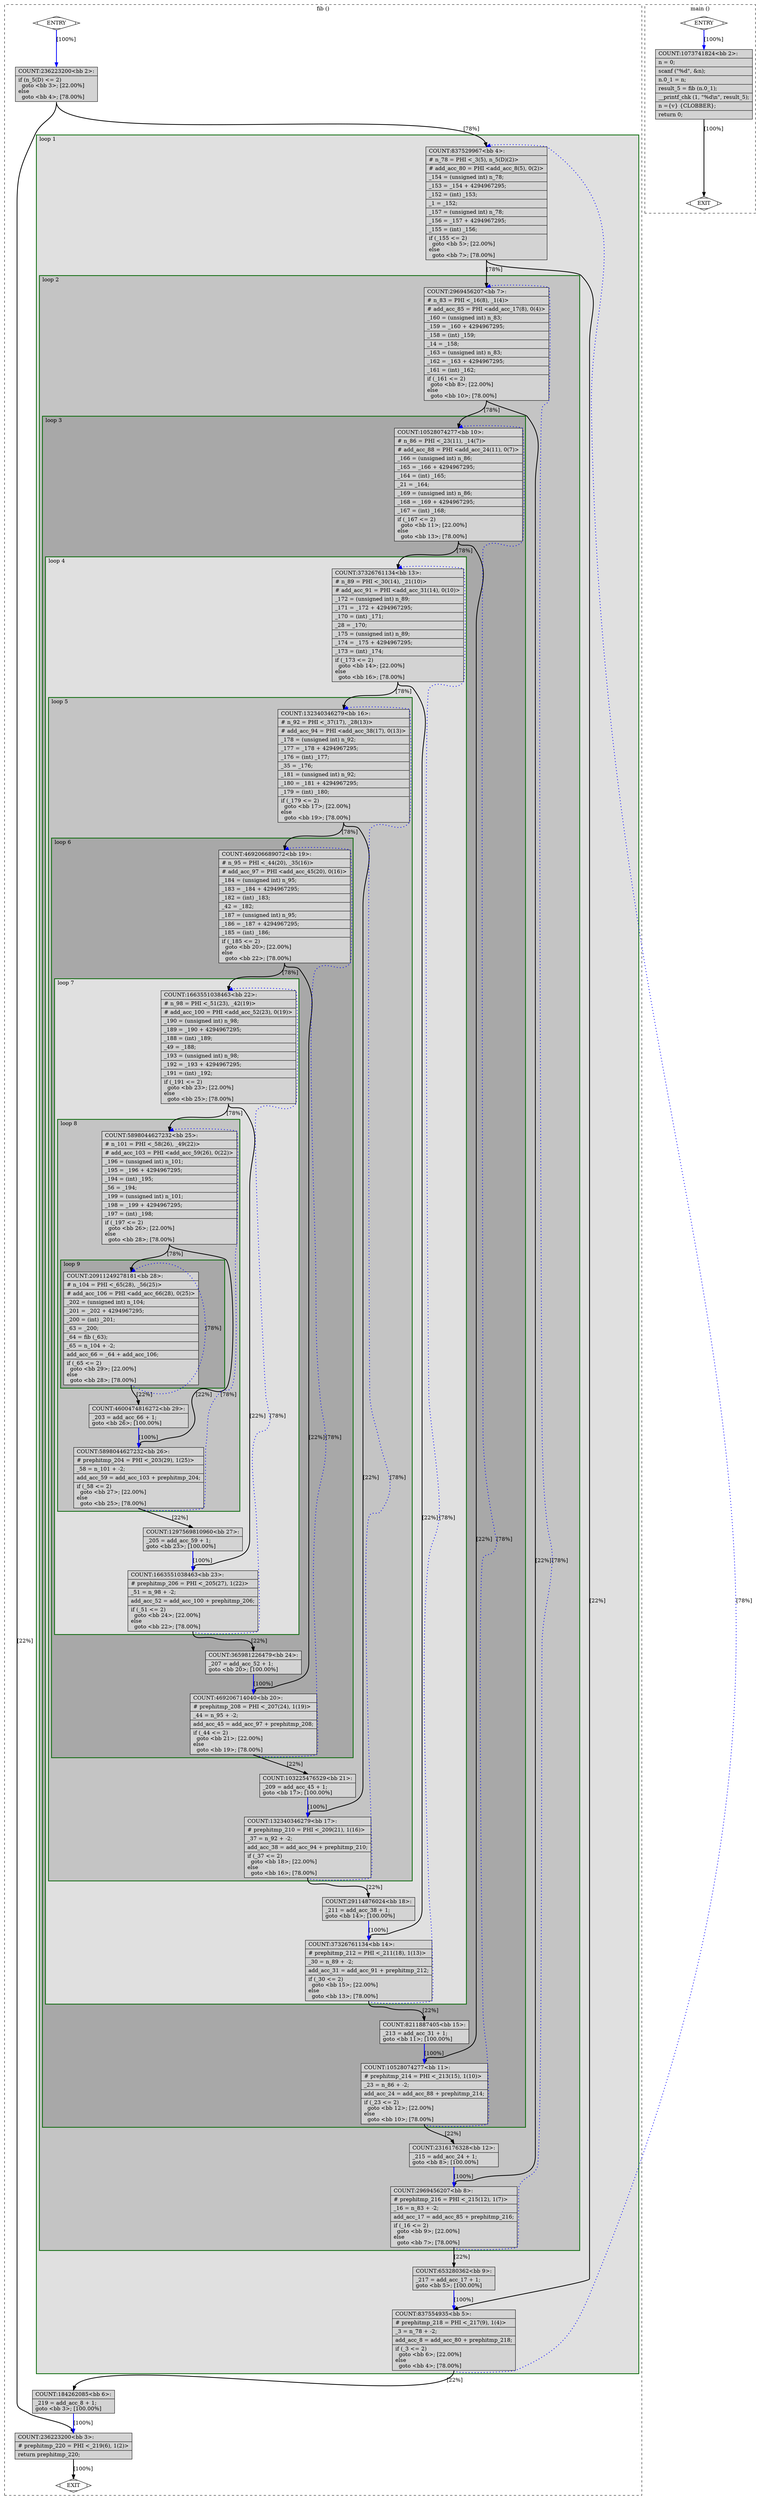 digraph "a-fib_1.c.184t.slsr" {
overlap=false;
subgraph "cluster_fib" {
	style="dashed";
	color="black";
	label="fib ()";
	subgraph cluster_40_1 {
	style="filled";
	color="darkgreen";
	fillcolor="grey88";
	label="loop 1";
	labeljust=l;
	penwidth=2;
	subgraph cluster_40_2 {
	style="filled";
	color="darkgreen";
	fillcolor="grey77";
	label="loop 2";
	labeljust=l;
	penwidth=2;
	subgraph cluster_40_3 {
	style="filled";
	color="darkgreen";
	fillcolor="grey66";
	label="loop 3";
	labeljust=l;
	penwidth=2;
	subgraph cluster_40_4 {
	style="filled";
	color="darkgreen";
	fillcolor="grey88";
	label="loop 4";
	labeljust=l;
	penwidth=2;
	subgraph cluster_40_5 {
	style="filled";
	color="darkgreen";
	fillcolor="grey77";
	label="loop 5";
	labeljust=l;
	penwidth=2;
	subgraph cluster_40_6 {
	style="filled";
	color="darkgreen";
	fillcolor="grey66";
	label="loop 6";
	labeljust=l;
	penwidth=2;
	subgraph cluster_40_7 {
	style="filled";
	color="darkgreen";
	fillcolor="grey88";
	label="loop 7";
	labeljust=l;
	penwidth=2;
	subgraph cluster_40_8 {
	style="filled";
	color="darkgreen";
	fillcolor="grey77";
	label="loop 8";
	labeljust=l;
	penwidth=2;
	subgraph cluster_40_9 {
	style="filled";
	color="darkgreen";
	fillcolor="grey66";
	label="loop 9";
	labeljust=l;
	penwidth=2;
	fn_40_basic_block_28 [shape=record,style=filled,fillcolor=lightgrey,label="{COUNT:20911249278181\<bb\ 28\>:\l\
|#\ n_104\ =\ PHI\ \<_65(28),\ _56(25)\>\l\
|#\ add_acc_106\ =\ PHI\ \<add_acc_66(28),\ 0(25)\>\l\
|_202\ =\ (unsigned\ int)\ n_104;\l\
|_201\ =\ _202\ +\ 4294967295;\l\
|_200\ =\ (int)\ _201;\l\
|_63\ =\ _200;\l\
|_64\ =\ fib\ (_63);\l\
|_65\ =\ n_104\ +\ -2;\l\
|add_acc_66\ =\ _64\ +\ add_acc_106;\l\
|if\ (_65\ \<=\ 2)\l\
\ \ goto\ \<bb\ 29\>;\ [22.00%]\l\
else\l\
\ \ goto\ \<bb\ 28\>;\ [78.00%]\l\
}"];

	}
	fn_40_basic_block_25 [shape=record,style=filled,fillcolor=lightgrey,label="{COUNT:5898044627232\<bb\ 25\>:\l\
|#\ n_101\ =\ PHI\ \<_58(26),\ _49(22)\>\l\
|#\ add_acc_103\ =\ PHI\ \<add_acc_59(26),\ 0(22)\>\l\
|_196\ =\ (unsigned\ int)\ n_101;\l\
|_195\ =\ _196\ +\ 4294967295;\l\
|_194\ =\ (int)\ _195;\l\
|_56\ =\ _194;\l\
|_199\ =\ (unsigned\ int)\ n_101;\l\
|_198\ =\ _199\ +\ 4294967295;\l\
|_197\ =\ (int)\ _198;\l\
|if\ (_197\ \<=\ 2)\l\
\ \ goto\ \<bb\ 26\>;\ [22.00%]\l\
else\l\
\ \ goto\ \<bb\ 28\>;\ [78.00%]\l\
}"];

	fn_40_basic_block_26 [shape=record,style=filled,fillcolor=lightgrey,label="{COUNT:5898044627232\<bb\ 26\>:\l\
|#\ prephitmp_204\ =\ PHI\ \<_203(29),\ 1(25)\>\l\
|_58\ =\ n_101\ +\ -2;\l\
|add_acc_59\ =\ add_acc_103\ +\ prephitmp_204;\l\
|if\ (_58\ \<=\ 2)\l\
\ \ goto\ \<bb\ 27\>;\ [22.00%]\l\
else\l\
\ \ goto\ \<bb\ 25\>;\ [78.00%]\l\
}"];

	fn_40_basic_block_29 [shape=record,style=filled,fillcolor=lightgrey,label="{COUNT:4600474816272\<bb\ 29\>:\l\
|_203\ =\ add_acc_66\ +\ 1;\l\
goto\ \<bb\ 26\>;\ [100.00%]\l\
}"];

	}
	fn_40_basic_block_22 [shape=record,style=filled,fillcolor=lightgrey,label="{COUNT:1663551038463\<bb\ 22\>:\l\
|#\ n_98\ =\ PHI\ \<_51(23),\ _42(19)\>\l\
|#\ add_acc_100\ =\ PHI\ \<add_acc_52(23),\ 0(19)\>\l\
|_190\ =\ (unsigned\ int)\ n_98;\l\
|_189\ =\ _190\ +\ 4294967295;\l\
|_188\ =\ (int)\ _189;\l\
|_49\ =\ _188;\l\
|_193\ =\ (unsigned\ int)\ n_98;\l\
|_192\ =\ _193\ +\ 4294967295;\l\
|_191\ =\ (int)\ _192;\l\
|if\ (_191\ \<=\ 2)\l\
\ \ goto\ \<bb\ 23\>;\ [22.00%]\l\
else\l\
\ \ goto\ \<bb\ 25\>;\ [78.00%]\l\
}"];

	fn_40_basic_block_23 [shape=record,style=filled,fillcolor=lightgrey,label="{COUNT:1663551038463\<bb\ 23\>:\l\
|#\ prephitmp_206\ =\ PHI\ \<_205(27),\ 1(22)\>\l\
|_51\ =\ n_98\ +\ -2;\l\
|add_acc_52\ =\ add_acc_100\ +\ prephitmp_206;\l\
|if\ (_51\ \<=\ 2)\l\
\ \ goto\ \<bb\ 24\>;\ [22.00%]\l\
else\l\
\ \ goto\ \<bb\ 22\>;\ [78.00%]\l\
}"];

	fn_40_basic_block_27 [shape=record,style=filled,fillcolor=lightgrey,label="{COUNT:1297569810960\<bb\ 27\>:\l\
|_205\ =\ add_acc_59\ +\ 1;\l\
goto\ \<bb\ 23\>;\ [100.00%]\l\
}"];

	}
	fn_40_basic_block_19 [shape=record,style=filled,fillcolor=lightgrey,label="{COUNT:469206689072\<bb\ 19\>:\l\
|#\ n_95\ =\ PHI\ \<_44(20),\ _35(16)\>\l\
|#\ add_acc_97\ =\ PHI\ \<add_acc_45(20),\ 0(16)\>\l\
|_184\ =\ (unsigned\ int)\ n_95;\l\
|_183\ =\ _184\ +\ 4294967295;\l\
|_182\ =\ (int)\ _183;\l\
|_42\ =\ _182;\l\
|_187\ =\ (unsigned\ int)\ n_95;\l\
|_186\ =\ _187\ +\ 4294967295;\l\
|_185\ =\ (int)\ _186;\l\
|if\ (_185\ \<=\ 2)\l\
\ \ goto\ \<bb\ 20\>;\ [22.00%]\l\
else\l\
\ \ goto\ \<bb\ 22\>;\ [78.00%]\l\
}"];

	fn_40_basic_block_20 [shape=record,style=filled,fillcolor=lightgrey,label="{COUNT:469206714040\<bb\ 20\>:\l\
|#\ prephitmp_208\ =\ PHI\ \<_207(24),\ 1(19)\>\l\
|_44\ =\ n_95\ +\ -2;\l\
|add_acc_45\ =\ add_acc_97\ +\ prephitmp_208;\l\
|if\ (_44\ \<=\ 2)\l\
\ \ goto\ \<bb\ 21\>;\ [22.00%]\l\
else\l\
\ \ goto\ \<bb\ 19\>;\ [78.00%]\l\
}"];

	fn_40_basic_block_24 [shape=record,style=filled,fillcolor=lightgrey,label="{COUNT:365981226479\<bb\ 24\>:\l\
|_207\ =\ add_acc_52\ +\ 1;\l\
goto\ \<bb\ 20\>;\ [100.00%]\l\
}"];

	}
	fn_40_basic_block_16 [shape=record,style=filled,fillcolor=lightgrey,label="{COUNT:132340346279\<bb\ 16\>:\l\
|#\ n_92\ =\ PHI\ \<_37(17),\ _28(13)\>\l\
|#\ add_acc_94\ =\ PHI\ \<add_acc_38(17),\ 0(13)\>\l\
|_178\ =\ (unsigned\ int)\ n_92;\l\
|_177\ =\ _178\ +\ 4294967295;\l\
|_176\ =\ (int)\ _177;\l\
|_35\ =\ _176;\l\
|_181\ =\ (unsigned\ int)\ n_92;\l\
|_180\ =\ _181\ +\ 4294967295;\l\
|_179\ =\ (int)\ _180;\l\
|if\ (_179\ \<=\ 2)\l\
\ \ goto\ \<bb\ 17\>;\ [22.00%]\l\
else\l\
\ \ goto\ \<bb\ 19\>;\ [78.00%]\l\
}"];

	fn_40_basic_block_17 [shape=record,style=filled,fillcolor=lightgrey,label="{COUNT:132340346279\<bb\ 17\>:\l\
|#\ prephitmp_210\ =\ PHI\ \<_209(21),\ 1(16)\>\l\
|_37\ =\ n_92\ +\ -2;\l\
|add_acc_38\ =\ add_acc_94\ +\ prephitmp_210;\l\
|if\ (_37\ \<=\ 2)\l\
\ \ goto\ \<bb\ 18\>;\ [22.00%]\l\
else\l\
\ \ goto\ \<bb\ 16\>;\ [78.00%]\l\
}"];

	fn_40_basic_block_21 [shape=record,style=filled,fillcolor=lightgrey,label="{COUNT:103225476529\<bb\ 21\>:\l\
|_209\ =\ add_acc_45\ +\ 1;\l\
goto\ \<bb\ 17\>;\ [100.00%]\l\
}"];

	}
	fn_40_basic_block_13 [shape=record,style=filled,fillcolor=lightgrey,label="{COUNT:37326761134\<bb\ 13\>:\l\
|#\ n_89\ =\ PHI\ \<_30(14),\ _21(10)\>\l\
|#\ add_acc_91\ =\ PHI\ \<add_acc_31(14),\ 0(10)\>\l\
|_172\ =\ (unsigned\ int)\ n_89;\l\
|_171\ =\ _172\ +\ 4294967295;\l\
|_170\ =\ (int)\ _171;\l\
|_28\ =\ _170;\l\
|_175\ =\ (unsigned\ int)\ n_89;\l\
|_174\ =\ _175\ +\ 4294967295;\l\
|_173\ =\ (int)\ _174;\l\
|if\ (_173\ \<=\ 2)\l\
\ \ goto\ \<bb\ 14\>;\ [22.00%]\l\
else\l\
\ \ goto\ \<bb\ 16\>;\ [78.00%]\l\
}"];

	fn_40_basic_block_14 [shape=record,style=filled,fillcolor=lightgrey,label="{COUNT:37326761134\<bb\ 14\>:\l\
|#\ prephitmp_212\ =\ PHI\ \<_211(18),\ 1(13)\>\l\
|_30\ =\ n_89\ +\ -2;\l\
|add_acc_31\ =\ add_acc_91\ +\ prephitmp_212;\l\
|if\ (_30\ \<=\ 2)\l\
\ \ goto\ \<bb\ 15\>;\ [22.00%]\l\
else\l\
\ \ goto\ \<bb\ 13\>;\ [78.00%]\l\
}"];

	fn_40_basic_block_18 [shape=record,style=filled,fillcolor=lightgrey,label="{COUNT:29114876024\<bb\ 18\>:\l\
|_211\ =\ add_acc_38\ +\ 1;\l\
goto\ \<bb\ 14\>;\ [100.00%]\l\
}"];

	}
	fn_40_basic_block_10 [shape=record,style=filled,fillcolor=lightgrey,label="{COUNT:10528074277\<bb\ 10\>:\l\
|#\ n_86\ =\ PHI\ \<_23(11),\ _14(7)\>\l\
|#\ add_acc_88\ =\ PHI\ \<add_acc_24(11),\ 0(7)\>\l\
|_166\ =\ (unsigned\ int)\ n_86;\l\
|_165\ =\ _166\ +\ 4294967295;\l\
|_164\ =\ (int)\ _165;\l\
|_21\ =\ _164;\l\
|_169\ =\ (unsigned\ int)\ n_86;\l\
|_168\ =\ _169\ +\ 4294967295;\l\
|_167\ =\ (int)\ _168;\l\
|if\ (_167\ \<=\ 2)\l\
\ \ goto\ \<bb\ 11\>;\ [22.00%]\l\
else\l\
\ \ goto\ \<bb\ 13\>;\ [78.00%]\l\
}"];

	fn_40_basic_block_11 [shape=record,style=filled,fillcolor=lightgrey,label="{COUNT:10528074277\<bb\ 11\>:\l\
|#\ prephitmp_214\ =\ PHI\ \<_213(15),\ 1(10)\>\l\
|_23\ =\ n_86\ +\ -2;\l\
|add_acc_24\ =\ add_acc_88\ +\ prephitmp_214;\l\
|if\ (_23\ \<=\ 2)\l\
\ \ goto\ \<bb\ 12\>;\ [22.00%]\l\
else\l\
\ \ goto\ \<bb\ 10\>;\ [78.00%]\l\
}"];

	fn_40_basic_block_15 [shape=record,style=filled,fillcolor=lightgrey,label="{COUNT:8211887405\<bb\ 15\>:\l\
|_213\ =\ add_acc_31\ +\ 1;\l\
goto\ \<bb\ 11\>;\ [100.00%]\l\
}"];

	}
	fn_40_basic_block_7 [shape=record,style=filled,fillcolor=lightgrey,label="{COUNT:2969456207\<bb\ 7\>:\l\
|#\ n_83\ =\ PHI\ \<_16(8),\ _1(4)\>\l\
|#\ add_acc_85\ =\ PHI\ \<add_acc_17(8),\ 0(4)\>\l\
|_160\ =\ (unsigned\ int)\ n_83;\l\
|_159\ =\ _160\ +\ 4294967295;\l\
|_158\ =\ (int)\ _159;\l\
|_14\ =\ _158;\l\
|_163\ =\ (unsigned\ int)\ n_83;\l\
|_162\ =\ _163\ +\ 4294967295;\l\
|_161\ =\ (int)\ _162;\l\
|if\ (_161\ \<=\ 2)\l\
\ \ goto\ \<bb\ 8\>;\ [22.00%]\l\
else\l\
\ \ goto\ \<bb\ 10\>;\ [78.00%]\l\
}"];

	fn_40_basic_block_8 [shape=record,style=filled,fillcolor=lightgrey,label="{COUNT:2969456207\<bb\ 8\>:\l\
|#\ prephitmp_216\ =\ PHI\ \<_215(12),\ 1(7)\>\l\
|_16\ =\ n_83\ +\ -2;\l\
|add_acc_17\ =\ add_acc_85\ +\ prephitmp_216;\l\
|if\ (_16\ \<=\ 2)\l\
\ \ goto\ \<bb\ 9\>;\ [22.00%]\l\
else\l\
\ \ goto\ \<bb\ 7\>;\ [78.00%]\l\
}"];

	fn_40_basic_block_12 [shape=record,style=filled,fillcolor=lightgrey,label="{COUNT:2316176328\<bb\ 12\>:\l\
|_215\ =\ add_acc_24\ +\ 1;\l\
goto\ \<bb\ 8\>;\ [100.00%]\l\
}"];

	}
	fn_40_basic_block_4 [shape=record,style=filled,fillcolor=lightgrey,label="{COUNT:837529967\<bb\ 4\>:\l\
|#\ n_78\ =\ PHI\ \<_3(5),\ n_5(D)(2)\>\l\
|#\ add_acc_80\ =\ PHI\ \<add_acc_8(5),\ 0(2)\>\l\
|_154\ =\ (unsigned\ int)\ n_78;\l\
|_153\ =\ _154\ +\ 4294967295;\l\
|_152\ =\ (int)\ _153;\l\
|_1\ =\ _152;\l\
|_157\ =\ (unsigned\ int)\ n_78;\l\
|_156\ =\ _157\ +\ 4294967295;\l\
|_155\ =\ (int)\ _156;\l\
|if\ (_155\ \<=\ 2)\l\
\ \ goto\ \<bb\ 5\>;\ [22.00%]\l\
else\l\
\ \ goto\ \<bb\ 7\>;\ [78.00%]\l\
}"];

	fn_40_basic_block_5 [shape=record,style=filled,fillcolor=lightgrey,label="{COUNT:837554935\<bb\ 5\>:\l\
|#\ prephitmp_218\ =\ PHI\ \<_217(9),\ 1(4)\>\l\
|_3\ =\ n_78\ +\ -2;\l\
|add_acc_8\ =\ add_acc_80\ +\ prephitmp_218;\l\
|if\ (_3\ \<=\ 2)\l\
\ \ goto\ \<bb\ 6\>;\ [22.00%]\l\
else\l\
\ \ goto\ \<bb\ 4\>;\ [78.00%]\l\
}"];

	fn_40_basic_block_9 [shape=record,style=filled,fillcolor=lightgrey,label="{COUNT:653280362\<bb\ 9\>:\l\
|_217\ =\ add_acc_17\ +\ 1;\l\
goto\ \<bb\ 5\>;\ [100.00%]\l\
}"];

	}
	fn_40_basic_block_0 [shape=Mdiamond,style=filled,fillcolor=white,label="ENTRY"];

	fn_40_basic_block_1 [shape=Mdiamond,style=filled,fillcolor=white,label="EXIT"];

	fn_40_basic_block_2 [shape=record,style=filled,fillcolor=lightgrey,label="{COUNT:236223200\<bb\ 2\>:\l\
|if\ (n_5(D)\ \<=\ 2)\l\
\ \ goto\ \<bb\ 3\>;\ [22.00%]\l\
else\l\
\ \ goto\ \<bb\ 4\>;\ [78.00%]\l\
}"];

	fn_40_basic_block_3 [shape=record,style=filled,fillcolor=lightgrey,label="{COUNT:236223200\<bb\ 3\>:\l\
|#\ prephitmp_220\ =\ PHI\ \<_219(6),\ 1(2)\>\l\
|return\ prephitmp_220;\l\
}"];

	fn_40_basic_block_6 [shape=record,style=filled,fillcolor=lightgrey,label="{COUNT:184262085\<bb\ 6\>:\l\
|_219\ =\ add_acc_8\ +\ 1;\l\
goto\ \<bb\ 3\>;\ [100.00%]\l\
}"];

	fn_40_basic_block_0:s -> fn_40_basic_block_2:n [style="solid,bold",color=blue,weight=100,constraint=true,label="[100%]"];
	fn_40_basic_block_2:s -> fn_40_basic_block_3:n [style="solid,bold",color=black,weight=10,constraint=true,label="[22%]"];
	fn_40_basic_block_2:s -> fn_40_basic_block_4:n [style="solid,bold",color=black,weight=10,constraint=true,label="[78%]"];
	fn_40_basic_block_3:s -> fn_40_basic_block_1:n [style="solid,bold",color=black,weight=10,constraint=true,label="[100%]"];
	fn_40_basic_block_4:s -> fn_40_basic_block_5:n [style="solid,bold",color=black,weight=10,constraint=true,label="[22%]"];
	fn_40_basic_block_4:s -> fn_40_basic_block_7:n [style="solid,bold",color=black,weight=10,constraint=true,label="[78%]"];
	fn_40_basic_block_5:s -> fn_40_basic_block_6:n [style="solid,bold",color=black,weight=10,constraint=true,label="[22%]"];
	fn_40_basic_block_5:s -> fn_40_basic_block_4:n [style="dotted,bold",color=blue,weight=10,constraint=false,label="[78%]"];
	fn_40_basic_block_6:s -> fn_40_basic_block_3:n [style="solid,bold",color=blue,weight=100,constraint=true,label="[100%]"];
	fn_40_basic_block_7:s -> fn_40_basic_block_8:n [style="solid,bold",color=black,weight=10,constraint=true,label="[22%]"];
	fn_40_basic_block_7:s -> fn_40_basic_block_10:n [style="solid,bold",color=black,weight=10,constraint=true,label="[78%]"];
	fn_40_basic_block_8:s -> fn_40_basic_block_9:n [style="solid,bold",color=black,weight=10,constraint=true,label="[22%]"];
	fn_40_basic_block_8:s -> fn_40_basic_block_7:n [style="dotted,bold",color=blue,weight=10,constraint=false,label="[78%]"];
	fn_40_basic_block_9:s -> fn_40_basic_block_5:n [style="solid,bold",color=blue,weight=100,constraint=true,label="[100%]"];
	fn_40_basic_block_10:s -> fn_40_basic_block_11:n [style="solid,bold",color=black,weight=10,constraint=true,label="[22%]"];
	fn_40_basic_block_10:s -> fn_40_basic_block_13:n [style="solid,bold",color=black,weight=10,constraint=true,label="[78%]"];
	fn_40_basic_block_11:s -> fn_40_basic_block_12:n [style="solid,bold",color=black,weight=10,constraint=true,label="[22%]"];
	fn_40_basic_block_11:s -> fn_40_basic_block_10:n [style="dotted,bold",color=blue,weight=10,constraint=false,label="[78%]"];
	fn_40_basic_block_12:s -> fn_40_basic_block_8:n [style="solid,bold",color=blue,weight=100,constraint=true,label="[100%]"];
	fn_40_basic_block_13:s -> fn_40_basic_block_14:n [style="solid,bold",color=black,weight=10,constraint=true,label="[22%]"];
	fn_40_basic_block_13:s -> fn_40_basic_block_16:n [style="solid,bold",color=black,weight=10,constraint=true,label="[78%]"];
	fn_40_basic_block_14:s -> fn_40_basic_block_15:n [style="solid,bold",color=black,weight=10,constraint=true,label="[22%]"];
	fn_40_basic_block_14:s -> fn_40_basic_block_13:n [style="dotted,bold",color=blue,weight=10,constraint=false,label="[78%]"];
	fn_40_basic_block_15:s -> fn_40_basic_block_11:n [style="solid,bold",color=blue,weight=100,constraint=true,label="[100%]"];
	fn_40_basic_block_16:s -> fn_40_basic_block_17:n [style="solid,bold",color=black,weight=10,constraint=true,label="[22%]"];
	fn_40_basic_block_16:s -> fn_40_basic_block_19:n [style="solid,bold",color=black,weight=10,constraint=true,label="[78%]"];
	fn_40_basic_block_17:s -> fn_40_basic_block_18:n [style="solid,bold",color=black,weight=10,constraint=true,label="[22%]"];
	fn_40_basic_block_17:s -> fn_40_basic_block_16:n [style="dotted,bold",color=blue,weight=10,constraint=false,label="[78%]"];
	fn_40_basic_block_18:s -> fn_40_basic_block_14:n [style="solid,bold",color=blue,weight=100,constraint=true,label="[100%]"];
	fn_40_basic_block_19:s -> fn_40_basic_block_20:n [style="solid,bold",color=black,weight=10,constraint=true,label="[22%]"];
	fn_40_basic_block_19:s -> fn_40_basic_block_22:n [style="solid,bold",color=black,weight=10,constraint=true,label="[78%]"];
	fn_40_basic_block_20:s -> fn_40_basic_block_21:n [style="solid,bold",color=black,weight=10,constraint=true,label="[22%]"];
	fn_40_basic_block_20:s -> fn_40_basic_block_19:n [style="dotted,bold",color=blue,weight=10,constraint=false,label="[78%]"];
	fn_40_basic_block_21:s -> fn_40_basic_block_17:n [style="solid,bold",color=blue,weight=100,constraint=true,label="[100%]"];
	fn_40_basic_block_22:s -> fn_40_basic_block_23:n [style="solid,bold",color=black,weight=10,constraint=true,label="[22%]"];
	fn_40_basic_block_22:s -> fn_40_basic_block_25:n [style="solid,bold",color=black,weight=10,constraint=true,label="[78%]"];
	fn_40_basic_block_23:s -> fn_40_basic_block_24:n [style="solid,bold",color=black,weight=10,constraint=true,label="[22%]"];
	fn_40_basic_block_23:s -> fn_40_basic_block_22:n [style="dotted,bold",color=blue,weight=10,constraint=false,label="[78%]"];
	fn_40_basic_block_24:s -> fn_40_basic_block_20:n [style="solid,bold",color=blue,weight=100,constraint=true,label="[100%]"];
	fn_40_basic_block_25:s -> fn_40_basic_block_26:n [style="solid,bold",color=black,weight=10,constraint=true,label="[22%]"];
	fn_40_basic_block_25:s -> fn_40_basic_block_28:n [style="solid,bold",color=black,weight=10,constraint=true,label="[78%]"];
	fn_40_basic_block_26:s -> fn_40_basic_block_27:n [style="solid,bold",color=black,weight=10,constraint=true,label="[22%]"];
	fn_40_basic_block_26:s -> fn_40_basic_block_25:n [style="dotted,bold",color=blue,weight=10,constraint=false,label="[78%]"];
	fn_40_basic_block_27:s -> fn_40_basic_block_23:n [style="solid,bold",color=blue,weight=100,constraint=true,label="[100%]"];
	fn_40_basic_block_28:s -> fn_40_basic_block_29:n [style="solid,bold",color=black,weight=10,constraint=true,label="[22%]"];
	fn_40_basic_block_28:s -> fn_40_basic_block_28:n [style="dotted,bold",color=blue,weight=10,constraint=false,label="[78%]"];
	fn_40_basic_block_29:s -> fn_40_basic_block_26:n [style="solid,bold",color=blue,weight=100,constraint=true,label="[100%]"];
	fn_40_basic_block_0:s -> fn_40_basic_block_1:n [style="invis",constraint=true];
}
subgraph "cluster_main" {
	style="dashed";
	color="black";
	label="main ()";
	fn_39_basic_block_0 [shape=Mdiamond,style=filled,fillcolor=white,label="ENTRY"];

	fn_39_basic_block_1 [shape=Mdiamond,style=filled,fillcolor=white,label="EXIT"];

	fn_39_basic_block_2 [shape=record,style=filled,fillcolor=lightgrey,label="{COUNT:1073741824\<bb\ 2\>:\l\
|n\ =\ 0;\l\
|scanf\ (\"%d\",\ &n);\l\
|n.0_1\ =\ n;\l\
|result_5\ =\ fib\ (n.0_1);\l\
|__printf_chk\ (1,\ \"%d\\n\",\ result_5);\l\
|n\ =\{v\}\ \{CLOBBER\};\l\
|return\ 0;\l\
}"];

	fn_39_basic_block_0:s -> fn_39_basic_block_2:n [style="solid,bold",color=blue,weight=100,constraint=true,label="[100%]"];
	fn_39_basic_block_2:s -> fn_39_basic_block_1:n [style="solid,bold",color=black,weight=10,constraint=true,label="[100%]"];
	fn_39_basic_block_0:s -> fn_39_basic_block_1:n [style="invis",constraint=true];
}
}

